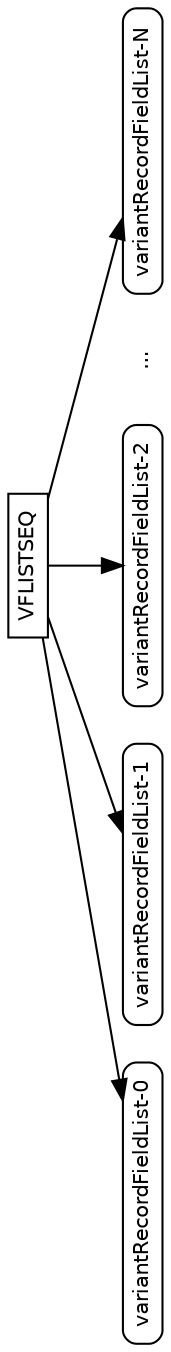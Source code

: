 /* AST node diagram generator script collection for M2C, M2J and M2Sharp.
 *
 * Copyright (c) 2016 The Modula-2 Software Foundation
 *
 * Author & Maintainer: Benjamin Kowarsch <org.m2sf>
 *
 * @synopsis
 *
 * The M2C, M2J and M2Sharp compilers are multi-dialect Modula-2 translators
 * and compilers respectively targeting C99, Java/JVM and C#/CLR, sharing a
 * common abstract syntax tree (AST) specification.
 *
 * The AST node diagram generator script collection consists of Graphviz DOT
 * descriptions for all AST node types of the common AST specification.
 *
 * The Graphviz dot utility is required to generate the diagrams. 
 * It may be obtained from http://www.graphviz.org/download.php.
 *
 * @repository
 *
 * https://github.com/m2sf/m2-ast-node-diagrams
 *
 * @file
 *
 * vflistseq.dot
 *
 * VFLISTSEQ node diagram.
 *
 * Usage: $ dot vflistseq.dot -Tps > vflistseq.ps
 *
 * @license
 *
 * This is free software: you can redistribute and/or modify it under the
 * terms of the GNU Lesser General Public License (LGPL) either version 2.1
 * or at your choice version 3 as published by the Free Software Foundation.
 * However, you may not alter the copyright, author and license information.
 *
 * It is distributed in the hope that it will be useful,  but WITHOUT
 * ANY WARRANTY; without even the implied warranty of MERCHANTABILITY or
 * FITNESS FOR A PARTICULAR PURPOSE.  Read the license for more details.
 *
 * You should have received a copy of the GNU Lesser General Public License.
 * If not, see <https://www.gnu.org/copyleft/lesser.html>.
 *
 * NB: Components in the domain part of email addresses are in reverse order.
 */

/*** VFLISTSEQ Node ***/

digraph VFLISTSEQ {
  graph [orientation=landscape,fontname=helvetica];
  node [fontname=helvetica,fontsize=10,shape=box,height=0.25];
  
  node [style=solid];
  edge [arrowhead=normal];
  
  VFLISTSEQ -> { id0 id1 id2 };
  edge [style=invis]; node [width=0]; nodesep=0;
  VFLISTSEQ -> ellipsis0;
  edge [style=solid]; node [width=0.75]; nodesep=0.25;
  VFLISTSEQ -> idN;
  id0 [label="variantRecordFieldList-0",style=rounded];
  id1 [label="variantRecordFieldList-1",style=rounded];
  id2 [label="variantRecordFieldList-2",style=rounded];
  ellipsis0 [label="..."];
  ellipsis0 [shape=none];
  idN [label="variantRecordFieldList-N",style=rounded];
}

/* END OF FILE */